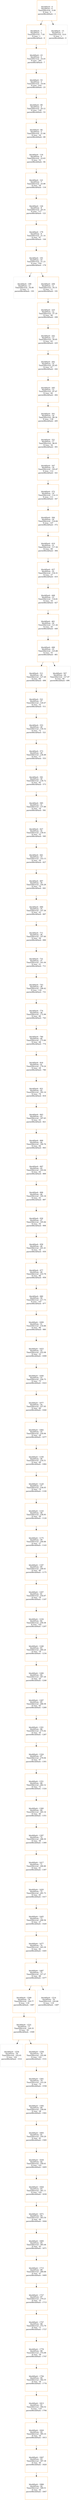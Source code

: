 strict digraph  {
"blockHash - 0\nblockNum - 0\nTimeOfArrival - 0.00\nN txns - 0\nparentBlockHash - -1" [color=darkorange, shape=square];
"blockHash - 7\nblockNum - 1\nTimeOfArrival - 7.81\nN txns - 1\nparentBlockHash - 0" [color=darkorange, shape=square];
"blockHash - 15\nblockNum - 1\nTimeOfArrival - 8.01\nN txns - 1\nparentBlockHash - 0" [color=lightgray, shape=square];
"blockHash - 23\nblockNum - 2\nTimeOfArrival - 16.45\nN txns - 305\nparentBlockHash - 7" [color=darkorange, shape=square];
"blockHash - 53\nblockNum - 3\nTimeOfArrival - 19.04\nN txns - 416\nparentBlockHash - 23" [color=darkorange, shape=square];
"blockHash - 69\nblockNum - 4\nTimeOfArrival - 20.12\nN txns - 120\nparentBlockHash - 53" [color=darkorange, shape=square];
"blockHash - 94\nblockNum - 5\nTimeOfArrival - 21.84\nN txns - 34\nparentBlockHash - 69" [color=darkorange, shape=square];
"blockHash - 116\nblockNum - 6\nTimeOfArrival - 22.63\nN txns - 52\nparentBlockHash - 94" [color=darkorange, shape=square];
"blockHash - 121\nblockNum - 7\nTimeOfArrival - 25.99\nN txns - 29\nparentBlockHash - 116" [color=darkorange, shape=square];
"blockHash - 144\nblockNum - 8\nTimeOfArrival - 29.14\nN txns - 117\nparentBlockHash - 121" [color=darkorange, shape=square];
"blockHash - 179\nblockNum - 9\nTimeOfArrival - 51.14\nN txns - 97\nparentBlockHash - 144" [color=darkorange, shape=square];
"blockHash - 191\nblockNum - 10\nTimeOfArrival - 51.23\nN txns - 554\nparentBlockHash - 179" [color=darkorange, shape=square];
"blockHash - 199\nblockNum - 11\nTimeOfArrival - 54.06\nN txns - 5\nparentBlockHash - 191" [color=lightgray, shape=square];
"blockHash - 206\nblockNum - 11\nTimeOfArrival - 54.31\nN txns - 11\nparentBlockHash - 191" [color=darkorange, shape=square];
"blockHash - 225\nblockNum - 12\nTimeOfArrival - 57.19\nN txns - 90\nparentBlockHash - 206" [color=darkorange, shape=square];
"blockHash - 242\nblockNum - 13\nTimeOfArrival - 59.95\nN txns - 63\nparentBlockHash - 225" [color=darkorange, shape=square];
"blockHash - 262\nblockNum - 14\nTimeOfArrival - 62.65\nN txns - 67\nparentBlockHash - 242" [color=darkorange, shape=square];
"blockHash - 285\nblockNum - 15\nTimeOfArrival - 87.97\nN txns - 60\nparentBlockHash - 262" [color=darkorange, shape=square];
"blockHash - 301\nblockNum - 16\nTimeOfArrival - 89.34\nN txns - 139\nparentBlockHash - 285" [color=darkorange, shape=square];
"blockHash - 321\nblockNum - 17\nTimeOfArrival - 98.91\nN txns - 34\nparentBlockHash - 301" [color=darkorange, shape=square];
"blockHash - 347\nblockNum - 18\nTimeOfArrival - 105.87\nN txns - 112\nparentBlockHash - 321" [color=darkorange, shape=square];
"blockHash - 372\nblockNum - 19\nTimeOfArrival - 114.13\nN txns - 111\nparentBlockHash - 347" [color=darkorange, shape=square];
"blockHash - 384\nblockNum - 20\nTimeOfArrival - 116.64\nN txns - 107\nparentBlockHash - 372" [color=darkorange, shape=square];
"blockHash - 410\nblockNum - 21\nTimeOfArrival - 117.39\nN txns - 69\nparentBlockHash - 384" [color=darkorange, shape=square];
"blockHash - 427\nblockNum - 22\nTimeOfArrival - 118.31\nN txns - 27\nparentBlockHash - 410" [color=darkorange, shape=square];
"blockHash - 448\nblockNum - 23\nTimeOfArrival - 118.81\nN txns - 16\nparentBlockHash - 427" [color=darkorange, shape=square];
"blockHash - 461\nblockNum - 24\nTimeOfArrival - 121.44\nN txns - 20\nparentBlockHash - 448" [color=darkorange, shape=square];
"blockHash - 496\nblockNum - 25\nTimeOfArrival - 125.88\nN txns - 55\nparentBlockHash - 461" [color=darkorange, shape=square];
"blockHash - 511\nblockNum - 26\nTimeOfArrival - 127.26\nN txns - 60\nparentBlockHash - 496" [color=darkorange, shape=square];
"blockHash - 507\nblockNum - 26\nTimeOfArrival - 127.87\nN txns - 60\nparentBlockHash - 496" [color=lightgray, shape=square];
"blockHash - 521\nblockNum - 27\nTimeOfArrival - 129.47\nN txns - 33\nparentBlockHash - 511" [color=darkorange, shape=square];
"blockHash - 553\nblockNum - 28\nTimeOfArrival - 130.32\nN txns - 72\nparentBlockHash - 521" [color=darkorange, shape=square];
"blockHash - 573\nblockNum - 29\nTimeOfArrival - 136.49\nN txns - 17\nparentBlockHash - 553" [color=darkorange, shape=square];
"blockHash - 581\nblockNum - 30\nTimeOfArrival - 136.72\nN txns - 85\nparentBlockHash - 573" [color=darkorange, shape=square];
"blockHash - 585\nblockNum - 31\nTimeOfArrival - 137.89\nN txns - 18\nparentBlockHash - 581" [color=darkorange, shape=square];
"blockHash - 627\nblockNum - 32\nTimeOfArrival - 139.41\nN txns - 35\nparentBlockHash - 585" [color=darkorange, shape=square];
"blockHash - 641\nblockNum - 33\nTimeOfArrival - 143.15\nN txns - 29\nparentBlockHash - 627" [color=darkorange, shape=square];
"blockHash - 667\nblockNum - 34\nTimeOfArrival - 144.28\nN txns - 79\nparentBlockHash - 641" [color=darkorange, shape=square];
"blockHash - 690\nblockNum - 35\nTimeOfArrival - 147.36\nN txns - 43\nparentBlockHash - 667" [color=darkorange, shape=square];
"blockHash - 711\nblockNum - 36\nTimeOfArrival - 147.60\nN txns - 59\nparentBlockHash - 690" [color=darkorange, shape=square];
"blockHash - 731\nblockNum - 37\nTimeOfArrival - 161.04\nN txns - 21\nparentBlockHash - 711" [color=darkorange, shape=square];
"blockHash - 743\nblockNum - 38\nTimeOfArrival - 168.42\nN txns - 116\nparentBlockHash - 731" [color=darkorange, shape=square];
"blockHash - 774\nblockNum - 39\nTimeOfArrival - 172.99\nN txns - 80\nparentBlockHash - 743" [color=darkorange, shape=square];
"blockHash - 780\nblockNum - 40\nTimeOfArrival - 173.80\nN txns - 68\nparentBlockHash - 774" [color=darkorange, shape=square];
"blockHash - 816\nblockNum - 41\nTimeOfArrival - 179.24\nN txns - 29\nparentBlockHash - 780" [color=darkorange, shape=square];
"blockHash - 821\nblockNum - 42\nTimeOfArrival - 182.16\nN txns - 78\nparentBlockHash - 816" [color=darkorange, shape=square];
"blockHash - 843\nblockNum - 43\nTimeOfArrival - 187.65\nN txns - 63\nparentBlockHash - 821" [color=darkorange, shape=square];
"blockHash - 869\nblockNum - 44\nTimeOfArrival - 190.76\nN txns - 84\nparentBlockHash - 843" [color=darkorange, shape=square];
"blockHash - 897\nblockNum - 45\nTimeOfArrival - 193.04\nN txns - 65\nparentBlockHash - 869" [color=darkorange, shape=square];
"blockHash - 906\nblockNum - 46\nTimeOfArrival - 195.18\nN txns - 43\nparentBlockHash - 897" [color=darkorange, shape=square];
"blockHash - 930\nblockNum - 47\nTimeOfArrival - 195.84\nN txns - 50\nparentBlockHash - 906" [color=darkorange, shape=square];
"blockHash - 959\nblockNum - 48\nTimeOfArrival - 201.41\nN txns - 16\nparentBlockHash - 930" [color=darkorange, shape=square];
"blockHash - 977\nblockNum - 49\nTimeOfArrival - 210.78\nN txns - 86\nparentBlockHash - 959" [color=darkorange, shape=square];
"blockHash - 980\nblockNum - 50\nTimeOfArrival - 217.75\nN txns - 107\nparentBlockHash - 977" [color=darkorange, shape=square];
"blockHash - 1009\nblockNum - 51\nTimeOfArrival - 218.86\nN txns - 96\nparentBlockHash - 980" [color=darkorange, shape=square];
"blockHash - 1023\nblockNum - 52\nTimeOfArrival - 222.08\nN txns - 32\nparentBlockHash - 1009" [color=darkorange, shape=square];
"blockHash - 1040\nblockNum - 53\nTimeOfArrival - 226.75\nN txns - 73\nparentBlockHash - 1023" [color=darkorange, shape=square];
"blockHash - 1077\nblockNum - 54\nTimeOfArrival - 227.95\nN txns - 84\nparentBlockHash - 1040" [color=darkorange, shape=square];
"blockHash - 1082\nblockNum - 55\nTimeOfArrival - 230.94\nN txns - 28\nparentBlockHash - 1077" [color=darkorange, shape=square];
"blockHash - 1100\nblockNum - 56\nTimeOfArrival - 234.51\nN txns - 69\nparentBlockHash - 1082" [color=darkorange, shape=square];
"blockHash - 1120\nblockNum - 57\nTimeOfArrival - 238.05\nN txns - 74\nparentBlockHash - 1100" [color=darkorange, shape=square];
"blockHash - 1143\nblockNum - 58\nTimeOfArrival - 238.93\nN txns - 56\nparentBlockHash - 1120" [color=darkorange, shape=square];
"blockHash - 1175\nblockNum - 59\nTimeOfArrival - 246.66\nN txns - 27\nparentBlockHash - 1143" [color=darkorange, shape=square];
"blockHash - 1187\nblockNum - 60\nTimeOfArrival - 249.41\nN txns - 80\nparentBlockHash - 1175" [color=darkorange, shape=square];
"blockHash - 1207\nblockNum - 61\nTimeOfArrival - 254.67\nN txns - 79\nparentBlockHash - 1187" [color=darkorange, shape=square];
"blockHash - 1234\nblockNum - 62\nTimeOfArrival - 259.36\nN txns - 102\nparentBlockHash - 1207" [color=darkorange, shape=square];
"blockHash - 1246\nblockNum - 63\nTimeOfArrival - 260.24\nN txns - 79\nparentBlockHash - 1234" [color=darkorange, shape=square];
"blockHash - 1260\nblockNum - 64\nTimeOfArrival - 267.26\nN txns - 20\nparentBlockHash - 1246" [color=darkorange, shape=square];
"blockHash - 1287\nblockNum - 65\nTimeOfArrival - 268.59\nN txns - 83\nparentBlockHash - 1260" [color=darkorange, shape=square];
"blockHash - 1301\nblockNum - 66\nTimeOfArrival - 275.92\nN txns - 30\nparentBlockHash - 1287" [color=darkorange, shape=square];
"blockHash - 1324\nblockNum - 67\nTimeOfArrival - 279.94\nN txns - 97\nparentBlockHash - 1301" [color=darkorange, shape=square];
"blockHash - 1351\nblockNum - 68\nTimeOfArrival - 282.12\nN txns - 72\nparentBlockHash - 1324" [color=darkorange, shape=square];
"blockHash - 1360\nblockNum - 69\nTimeOfArrival - 285.16\nN txns - 46\nparentBlockHash - 1351" [color=darkorange, shape=square];
"blockHash - 1397\nblockNum - 70\nTimeOfArrival - 288.30\nN txns - 59\nparentBlockHash - 1360" [color=darkorange, shape=square];
"blockHash - 1417\nblockNum - 71\nTimeOfArrival - 290.80\nN txns - 61\nparentBlockHash - 1397" [color=darkorange, shape=square];
"blockHash - 1420\nblockNum - 72\nTimeOfArrival - 291.73\nN txns - 65\nparentBlockHash - 1417" [color=darkorange, shape=square];
"blockHash - 1445\nblockNum - 73\nTimeOfArrival - 299.56\nN txns - 27\nparentBlockHash - 1420" [color=darkorange, shape=square];
"blockHash - 1477\nblockNum - 74\nTimeOfArrival - 303.29\nN txns - 82\nparentBlockHash - 1445" [color=darkorange, shape=square];
"blockHash - 1487\nblockNum - 75\nTimeOfArrival - 317.27\nN txns - 88\nparentBlockHash - 1477" [color=darkorange, shape=square];
"blockHash - 1509\nblockNum - 76\nTimeOfArrival - 320.77\nN txns - 118\nparentBlockHash - 1487" [color=darkorange, shape=square];
"blockHash - 1514\nblockNum - 76\nTimeOfArrival - 320.80\nN txns - 119\nparentBlockHash - 1487" [color=lightgray, shape=square];
"blockHash - 1531\nblockNum - 77\nTimeOfArrival - 328.33\nN txns - 59\nparentBlockHash - 1509" [color=darkorange, shape=square];
"blockHash - 1554\nblockNum - 78\nTimeOfArrival - 332.61\nN txns - 102\nparentBlockHash - 1531" [color=lightgray, shape=square];
"blockHash - 1558\nblockNum - 78\nTimeOfArrival - 332.66\nN txns - 102\nparentBlockHash - 1531" [color=darkorange, shape=square];
"blockHash - 1561\nblockNum - 79\nTimeOfArrival - 333.26\nN txns - 79\nparentBlockHash - 1558" [color=darkorange, shape=square];
"blockHash - 1585\nblockNum - 80\nTimeOfArrival - 338.64\nN txns - 28\nparentBlockHash - 1561" [color=darkorange, shape=square];
"blockHash - 1605\nblockNum - 81\nTimeOfArrival - 350.20\nN txns - 81\nparentBlockHash - 1585" [color=darkorange, shape=square];
"blockHash - 1630\nblockNum - 82\nTimeOfArrival - 358.41\nN txns - 101\nparentBlockHash - 1605" [color=darkorange, shape=square];
"blockHash - 1644\nblockNum - 83\nTimeOfArrival - 361.11\nN txns - 102\nparentBlockHash - 1630" [color=darkorange, shape=square];
"blockHash - 1671\nblockNum - 84\nTimeOfArrival - 363.50\nN txns - 64\nparentBlockHash - 1644" [color=darkorange, shape=square];
"blockHash - 1695\nblockNum - 85\nTimeOfArrival - 365.44\nN txns - 43\nparentBlockHash - 1671" [color=darkorange, shape=square];
"blockHash - 1715\nblockNum - 86\nTimeOfArrival - 366.66\nN txns - 47\nparentBlockHash - 1695" [color=darkorange, shape=square];
"blockHash - 1727\nblockNum - 87\nTimeOfArrival - 370.21\nN txns - 35\nparentBlockHash - 1715" [color=darkorange, shape=square];
"blockHash - 1747\nblockNum - 88\nTimeOfArrival - 372.70\nN txns - 71\nparentBlockHash - 1727" [color=darkorange, shape=square];
"blockHash - 1778\nblockNum - 89\nTimeOfArrival - 374.99\nN txns - 59\nparentBlockHash - 1747" [color=darkorange, shape=square];
"blockHash - 1794\nblockNum - 90\nTimeOfArrival - 392.55\nN txns - 54\nparentBlockHash - 1778" [color=darkorange, shape=square];
"blockHash - 1813\nblockNum - 91\nTimeOfArrival - 394.52\nN txns - 119\nparentBlockHash - 1794" [color=darkorange, shape=square];
"blockHash - 1820\nblockNum - 92\nTimeOfArrival - 395.33\nN txns - 50\nparentBlockHash - 1813" [color=darkorange, shape=square];
"blockHash - 1847\nblockNum - 93\nTimeOfArrival - 397.39\nN txns - 40\nparentBlockHash - 1820" [color=darkorange, shape=square];
"blockHash - 1866\nblockNum - 94\nTimeOfArrival - 399.51\nN txns - 44\nparentBlockHash - 1847" [color=darkorange, shape=square];
"blockHash - 0\nblockNum - 0\nTimeOfArrival - 0.00\nN txns - 0\nparentBlockHash - -1" -> "blockHash - 7\nblockNum - 1\nTimeOfArrival - 7.81\nN txns - 1\nparentBlockHash - 0";
"blockHash - 0\nblockNum - 0\nTimeOfArrival - 0.00\nN txns - 0\nparentBlockHash - -1" -> "blockHash - 15\nblockNum - 1\nTimeOfArrival - 8.01\nN txns - 1\nparentBlockHash - 0";
"blockHash - 7\nblockNum - 1\nTimeOfArrival - 7.81\nN txns - 1\nparentBlockHash - 0" -> "blockHash - 23\nblockNum - 2\nTimeOfArrival - 16.45\nN txns - 305\nparentBlockHash - 7";
"blockHash - 23\nblockNum - 2\nTimeOfArrival - 16.45\nN txns - 305\nparentBlockHash - 7" -> "blockHash - 53\nblockNum - 3\nTimeOfArrival - 19.04\nN txns - 416\nparentBlockHash - 23";
"blockHash - 53\nblockNum - 3\nTimeOfArrival - 19.04\nN txns - 416\nparentBlockHash - 23" -> "blockHash - 69\nblockNum - 4\nTimeOfArrival - 20.12\nN txns - 120\nparentBlockHash - 53";
"blockHash - 69\nblockNum - 4\nTimeOfArrival - 20.12\nN txns - 120\nparentBlockHash - 53" -> "blockHash - 94\nblockNum - 5\nTimeOfArrival - 21.84\nN txns - 34\nparentBlockHash - 69";
"blockHash - 94\nblockNum - 5\nTimeOfArrival - 21.84\nN txns - 34\nparentBlockHash - 69" -> "blockHash - 116\nblockNum - 6\nTimeOfArrival - 22.63\nN txns - 52\nparentBlockHash - 94";
"blockHash - 116\nblockNum - 6\nTimeOfArrival - 22.63\nN txns - 52\nparentBlockHash - 94" -> "blockHash - 121\nblockNum - 7\nTimeOfArrival - 25.99\nN txns - 29\nparentBlockHash - 116";
"blockHash - 121\nblockNum - 7\nTimeOfArrival - 25.99\nN txns - 29\nparentBlockHash - 116" -> "blockHash - 144\nblockNum - 8\nTimeOfArrival - 29.14\nN txns - 117\nparentBlockHash - 121";
"blockHash - 144\nblockNum - 8\nTimeOfArrival - 29.14\nN txns - 117\nparentBlockHash - 121" -> "blockHash - 179\nblockNum - 9\nTimeOfArrival - 51.14\nN txns - 97\nparentBlockHash - 144";
"blockHash - 179\nblockNum - 9\nTimeOfArrival - 51.14\nN txns - 97\nparentBlockHash - 144" -> "blockHash - 191\nblockNum - 10\nTimeOfArrival - 51.23\nN txns - 554\nparentBlockHash - 179";
"blockHash - 191\nblockNum - 10\nTimeOfArrival - 51.23\nN txns - 554\nparentBlockHash - 179" -> "blockHash - 199\nblockNum - 11\nTimeOfArrival - 54.06\nN txns - 5\nparentBlockHash - 191";
"blockHash - 191\nblockNum - 10\nTimeOfArrival - 51.23\nN txns - 554\nparentBlockHash - 179" -> "blockHash - 206\nblockNum - 11\nTimeOfArrival - 54.31\nN txns - 11\nparentBlockHash - 191";
"blockHash - 206\nblockNum - 11\nTimeOfArrival - 54.31\nN txns - 11\nparentBlockHash - 191" -> "blockHash - 225\nblockNum - 12\nTimeOfArrival - 57.19\nN txns - 90\nparentBlockHash - 206";
"blockHash - 225\nblockNum - 12\nTimeOfArrival - 57.19\nN txns - 90\nparentBlockHash - 206" -> "blockHash - 242\nblockNum - 13\nTimeOfArrival - 59.95\nN txns - 63\nparentBlockHash - 225";
"blockHash - 242\nblockNum - 13\nTimeOfArrival - 59.95\nN txns - 63\nparentBlockHash - 225" -> "blockHash - 262\nblockNum - 14\nTimeOfArrival - 62.65\nN txns - 67\nparentBlockHash - 242";
"blockHash - 262\nblockNum - 14\nTimeOfArrival - 62.65\nN txns - 67\nparentBlockHash - 242" -> "blockHash - 285\nblockNum - 15\nTimeOfArrival - 87.97\nN txns - 60\nparentBlockHash - 262";
"blockHash - 285\nblockNum - 15\nTimeOfArrival - 87.97\nN txns - 60\nparentBlockHash - 262" -> "blockHash - 301\nblockNum - 16\nTimeOfArrival - 89.34\nN txns - 139\nparentBlockHash - 285";
"blockHash - 301\nblockNum - 16\nTimeOfArrival - 89.34\nN txns - 139\nparentBlockHash - 285" -> "blockHash - 321\nblockNum - 17\nTimeOfArrival - 98.91\nN txns - 34\nparentBlockHash - 301";
"blockHash - 321\nblockNum - 17\nTimeOfArrival - 98.91\nN txns - 34\nparentBlockHash - 301" -> "blockHash - 347\nblockNum - 18\nTimeOfArrival - 105.87\nN txns - 112\nparentBlockHash - 321";
"blockHash - 347\nblockNum - 18\nTimeOfArrival - 105.87\nN txns - 112\nparentBlockHash - 321" -> "blockHash - 372\nblockNum - 19\nTimeOfArrival - 114.13\nN txns - 111\nparentBlockHash - 347";
"blockHash - 372\nblockNum - 19\nTimeOfArrival - 114.13\nN txns - 111\nparentBlockHash - 347" -> "blockHash - 384\nblockNum - 20\nTimeOfArrival - 116.64\nN txns - 107\nparentBlockHash - 372";
"blockHash - 384\nblockNum - 20\nTimeOfArrival - 116.64\nN txns - 107\nparentBlockHash - 372" -> "blockHash - 410\nblockNum - 21\nTimeOfArrival - 117.39\nN txns - 69\nparentBlockHash - 384";
"blockHash - 410\nblockNum - 21\nTimeOfArrival - 117.39\nN txns - 69\nparentBlockHash - 384" -> "blockHash - 427\nblockNum - 22\nTimeOfArrival - 118.31\nN txns - 27\nparentBlockHash - 410";
"blockHash - 427\nblockNum - 22\nTimeOfArrival - 118.31\nN txns - 27\nparentBlockHash - 410" -> "blockHash - 448\nblockNum - 23\nTimeOfArrival - 118.81\nN txns - 16\nparentBlockHash - 427";
"blockHash - 448\nblockNum - 23\nTimeOfArrival - 118.81\nN txns - 16\nparentBlockHash - 427" -> "blockHash - 461\nblockNum - 24\nTimeOfArrival - 121.44\nN txns - 20\nparentBlockHash - 448";
"blockHash - 461\nblockNum - 24\nTimeOfArrival - 121.44\nN txns - 20\nparentBlockHash - 448" -> "blockHash - 496\nblockNum - 25\nTimeOfArrival - 125.88\nN txns - 55\nparentBlockHash - 461";
"blockHash - 496\nblockNum - 25\nTimeOfArrival - 125.88\nN txns - 55\nparentBlockHash - 461" -> "blockHash - 511\nblockNum - 26\nTimeOfArrival - 127.26\nN txns - 60\nparentBlockHash - 496";
"blockHash - 496\nblockNum - 25\nTimeOfArrival - 125.88\nN txns - 55\nparentBlockHash - 461" -> "blockHash - 507\nblockNum - 26\nTimeOfArrival - 127.87\nN txns - 60\nparentBlockHash - 496";
"blockHash - 511\nblockNum - 26\nTimeOfArrival - 127.26\nN txns - 60\nparentBlockHash - 496" -> "blockHash - 521\nblockNum - 27\nTimeOfArrival - 129.47\nN txns - 33\nparentBlockHash - 511";
"blockHash - 521\nblockNum - 27\nTimeOfArrival - 129.47\nN txns - 33\nparentBlockHash - 511" -> "blockHash - 553\nblockNum - 28\nTimeOfArrival - 130.32\nN txns - 72\nparentBlockHash - 521";
"blockHash - 553\nblockNum - 28\nTimeOfArrival - 130.32\nN txns - 72\nparentBlockHash - 521" -> "blockHash - 573\nblockNum - 29\nTimeOfArrival - 136.49\nN txns - 17\nparentBlockHash - 553";
"blockHash - 573\nblockNum - 29\nTimeOfArrival - 136.49\nN txns - 17\nparentBlockHash - 553" -> "blockHash - 581\nblockNum - 30\nTimeOfArrival - 136.72\nN txns - 85\nparentBlockHash - 573";
"blockHash - 581\nblockNum - 30\nTimeOfArrival - 136.72\nN txns - 85\nparentBlockHash - 573" -> "blockHash - 585\nblockNum - 31\nTimeOfArrival - 137.89\nN txns - 18\nparentBlockHash - 581";
"blockHash - 585\nblockNum - 31\nTimeOfArrival - 137.89\nN txns - 18\nparentBlockHash - 581" -> "blockHash - 627\nblockNum - 32\nTimeOfArrival - 139.41\nN txns - 35\nparentBlockHash - 585";
"blockHash - 627\nblockNum - 32\nTimeOfArrival - 139.41\nN txns - 35\nparentBlockHash - 585" -> "blockHash - 641\nblockNum - 33\nTimeOfArrival - 143.15\nN txns - 29\nparentBlockHash - 627";
"blockHash - 641\nblockNum - 33\nTimeOfArrival - 143.15\nN txns - 29\nparentBlockHash - 627" -> "blockHash - 667\nblockNum - 34\nTimeOfArrival - 144.28\nN txns - 79\nparentBlockHash - 641";
"blockHash - 667\nblockNum - 34\nTimeOfArrival - 144.28\nN txns - 79\nparentBlockHash - 641" -> "blockHash - 690\nblockNum - 35\nTimeOfArrival - 147.36\nN txns - 43\nparentBlockHash - 667";
"blockHash - 690\nblockNum - 35\nTimeOfArrival - 147.36\nN txns - 43\nparentBlockHash - 667" -> "blockHash - 711\nblockNum - 36\nTimeOfArrival - 147.60\nN txns - 59\nparentBlockHash - 690";
"blockHash - 711\nblockNum - 36\nTimeOfArrival - 147.60\nN txns - 59\nparentBlockHash - 690" -> "blockHash - 731\nblockNum - 37\nTimeOfArrival - 161.04\nN txns - 21\nparentBlockHash - 711";
"blockHash - 731\nblockNum - 37\nTimeOfArrival - 161.04\nN txns - 21\nparentBlockHash - 711" -> "blockHash - 743\nblockNum - 38\nTimeOfArrival - 168.42\nN txns - 116\nparentBlockHash - 731";
"blockHash - 743\nblockNum - 38\nTimeOfArrival - 168.42\nN txns - 116\nparentBlockHash - 731" -> "blockHash - 774\nblockNum - 39\nTimeOfArrival - 172.99\nN txns - 80\nparentBlockHash - 743";
"blockHash - 774\nblockNum - 39\nTimeOfArrival - 172.99\nN txns - 80\nparentBlockHash - 743" -> "blockHash - 780\nblockNum - 40\nTimeOfArrival - 173.80\nN txns - 68\nparentBlockHash - 774";
"blockHash - 780\nblockNum - 40\nTimeOfArrival - 173.80\nN txns - 68\nparentBlockHash - 774" -> "blockHash - 816\nblockNum - 41\nTimeOfArrival - 179.24\nN txns - 29\nparentBlockHash - 780";
"blockHash - 816\nblockNum - 41\nTimeOfArrival - 179.24\nN txns - 29\nparentBlockHash - 780" -> "blockHash - 821\nblockNum - 42\nTimeOfArrival - 182.16\nN txns - 78\nparentBlockHash - 816";
"blockHash - 821\nblockNum - 42\nTimeOfArrival - 182.16\nN txns - 78\nparentBlockHash - 816" -> "blockHash - 843\nblockNum - 43\nTimeOfArrival - 187.65\nN txns - 63\nparentBlockHash - 821";
"blockHash - 843\nblockNum - 43\nTimeOfArrival - 187.65\nN txns - 63\nparentBlockHash - 821" -> "blockHash - 869\nblockNum - 44\nTimeOfArrival - 190.76\nN txns - 84\nparentBlockHash - 843";
"blockHash - 869\nblockNum - 44\nTimeOfArrival - 190.76\nN txns - 84\nparentBlockHash - 843" -> "blockHash - 897\nblockNum - 45\nTimeOfArrival - 193.04\nN txns - 65\nparentBlockHash - 869";
"blockHash - 897\nblockNum - 45\nTimeOfArrival - 193.04\nN txns - 65\nparentBlockHash - 869" -> "blockHash - 906\nblockNum - 46\nTimeOfArrival - 195.18\nN txns - 43\nparentBlockHash - 897";
"blockHash - 906\nblockNum - 46\nTimeOfArrival - 195.18\nN txns - 43\nparentBlockHash - 897" -> "blockHash - 930\nblockNum - 47\nTimeOfArrival - 195.84\nN txns - 50\nparentBlockHash - 906";
"blockHash - 930\nblockNum - 47\nTimeOfArrival - 195.84\nN txns - 50\nparentBlockHash - 906" -> "blockHash - 959\nblockNum - 48\nTimeOfArrival - 201.41\nN txns - 16\nparentBlockHash - 930";
"blockHash - 959\nblockNum - 48\nTimeOfArrival - 201.41\nN txns - 16\nparentBlockHash - 930" -> "blockHash - 977\nblockNum - 49\nTimeOfArrival - 210.78\nN txns - 86\nparentBlockHash - 959";
"blockHash - 977\nblockNum - 49\nTimeOfArrival - 210.78\nN txns - 86\nparentBlockHash - 959" -> "blockHash - 980\nblockNum - 50\nTimeOfArrival - 217.75\nN txns - 107\nparentBlockHash - 977";
"blockHash - 980\nblockNum - 50\nTimeOfArrival - 217.75\nN txns - 107\nparentBlockHash - 977" -> "blockHash - 1009\nblockNum - 51\nTimeOfArrival - 218.86\nN txns - 96\nparentBlockHash - 980";
"blockHash - 1009\nblockNum - 51\nTimeOfArrival - 218.86\nN txns - 96\nparentBlockHash - 980" -> "blockHash - 1023\nblockNum - 52\nTimeOfArrival - 222.08\nN txns - 32\nparentBlockHash - 1009";
"blockHash - 1023\nblockNum - 52\nTimeOfArrival - 222.08\nN txns - 32\nparentBlockHash - 1009" -> "blockHash - 1040\nblockNum - 53\nTimeOfArrival - 226.75\nN txns - 73\nparentBlockHash - 1023";
"blockHash - 1040\nblockNum - 53\nTimeOfArrival - 226.75\nN txns - 73\nparentBlockHash - 1023" -> "blockHash - 1077\nblockNum - 54\nTimeOfArrival - 227.95\nN txns - 84\nparentBlockHash - 1040";
"blockHash - 1077\nblockNum - 54\nTimeOfArrival - 227.95\nN txns - 84\nparentBlockHash - 1040" -> "blockHash - 1082\nblockNum - 55\nTimeOfArrival - 230.94\nN txns - 28\nparentBlockHash - 1077";
"blockHash - 1082\nblockNum - 55\nTimeOfArrival - 230.94\nN txns - 28\nparentBlockHash - 1077" -> "blockHash - 1100\nblockNum - 56\nTimeOfArrival - 234.51\nN txns - 69\nparentBlockHash - 1082";
"blockHash - 1100\nblockNum - 56\nTimeOfArrival - 234.51\nN txns - 69\nparentBlockHash - 1082" -> "blockHash - 1120\nblockNum - 57\nTimeOfArrival - 238.05\nN txns - 74\nparentBlockHash - 1100";
"blockHash - 1120\nblockNum - 57\nTimeOfArrival - 238.05\nN txns - 74\nparentBlockHash - 1100" -> "blockHash - 1143\nblockNum - 58\nTimeOfArrival - 238.93\nN txns - 56\nparentBlockHash - 1120";
"blockHash - 1143\nblockNum - 58\nTimeOfArrival - 238.93\nN txns - 56\nparentBlockHash - 1120" -> "blockHash - 1175\nblockNum - 59\nTimeOfArrival - 246.66\nN txns - 27\nparentBlockHash - 1143";
"blockHash - 1175\nblockNum - 59\nTimeOfArrival - 246.66\nN txns - 27\nparentBlockHash - 1143" -> "blockHash - 1187\nblockNum - 60\nTimeOfArrival - 249.41\nN txns - 80\nparentBlockHash - 1175";
"blockHash - 1187\nblockNum - 60\nTimeOfArrival - 249.41\nN txns - 80\nparentBlockHash - 1175" -> "blockHash - 1207\nblockNum - 61\nTimeOfArrival - 254.67\nN txns - 79\nparentBlockHash - 1187";
"blockHash - 1207\nblockNum - 61\nTimeOfArrival - 254.67\nN txns - 79\nparentBlockHash - 1187" -> "blockHash - 1234\nblockNum - 62\nTimeOfArrival - 259.36\nN txns - 102\nparentBlockHash - 1207";
"blockHash - 1234\nblockNum - 62\nTimeOfArrival - 259.36\nN txns - 102\nparentBlockHash - 1207" -> "blockHash - 1246\nblockNum - 63\nTimeOfArrival - 260.24\nN txns - 79\nparentBlockHash - 1234";
"blockHash - 1246\nblockNum - 63\nTimeOfArrival - 260.24\nN txns - 79\nparentBlockHash - 1234" -> "blockHash - 1260\nblockNum - 64\nTimeOfArrival - 267.26\nN txns - 20\nparentBlockHash - 1246";
"blockHash - 1260\nblockNum - 64\nTimeOfArrival - 267.26\nN txns - 20\nparentBlockHash - 1246" -> "blockHash - 1287\nblockNum - 65\nTimeOfArrival - 268.59\nN txns - 83\nparentBlockHash - 1260";
"blockHash - 1287\nblockNum - 65\nTimeOfArrival - 268.59\nN txns - 83\nparentBlockHash - 1260" -> "blockHash - 1301\nblockNum - 66\nTimeOfArrival - 275.92\nN txns - 30\nparentBlockHash - 1287";
"blockHash - 1301\nblockNum - 66\nTimeOfArrival - 275.92\nN txns - 30\nparentBlockHash - 1287" -> "blockHash - 1324\nblockNum - 67\nTimeOfArrival - 279.94\nN txns - 97\nparentBlockHash - 1301";
"blockHash - 1324\nblockNum - 67\nTimeOfArrival - 279.94\nN txns - 97\nparentBlockHash - 1301" -> "blockHash - 1351\nblockNum - 68\nTimeOfArrival - 282.12\nN txns - 72\nparentBlockHash - 1324";
"blockHash - 1351\nblockNum - 68\nTimeOfArrival - 282.12\nN txns - 72\nparentBlockHash - 1324" -> "blockHash - 1360\nblockNum - 69\nTimeOfArrival - 285.16\nN txns - 46\nparentBlockHash - 1351";
"blockHash - 1360\nblockNum - 69\nTimeOfArrival - 285.16\nN txns - 46\nparentBlockHash - 1351" -> "blockHash - 1397\nblockNum - 70\nTimeOfArrival - 288.30\nN txns - 59\nparentBlockHash - 1360";
"blockHash - 1397\nblockNum - 70\nTimeOfArrival - 288.30\nN txns - 59\nparentBlockHash - 1360" -> "blockHash - 1417\nblockNum - 71\nTimeOfArrival - 290.80\nN txns - 61\nparentBlockHash - 1397";
"blockHash - 1417\nblockNum - 71\nTimeOfArrival - 290.80\nN txns - 61\nparentBlockHash - 1397" -> "blockHash - 1420\nblockNum - 72\nTimeOfArrival - 291.73\nN txns - 65\nparentBlockHash - 1417";
"blockHash - 1420\nblockNum - 72\nTimeOfArrival - 291.73\nN txns - 65\nparentBlockHash - 1417" -> "blockHash - 1445\nblockNum - 73\nTimeOfArrival - 299.56\nN txns - 27\nparentBlockHash - 1420";
"blockHash - 1445\nblockNum - 73\nTimeOfArrival - 299.56\nN txns - 27\nparentBlockHash - 1420" -> "blockHash - 1477\nblockNum - 74\nTimeOfArrival - 303.29\nN txns - 82\nparentBlockHash - 1445";
"blockHash - 1477\nblockNum - 74\nTimeOfArrival - 303.29\nN txns - 82\nparentBlockHash - 1445" -> "blockHash - 1487\nblockNum - 75\nTimeOfArrival - 317.27\nN txns - 88\nparentBlockHash - 1477";
"blockHash - 1487\nblockNum - 75\nTimeOfArrival - 317.27\nN txns - 88\nparentBlockHash - 1477" -> "blockHash - 1509\nblockNum - 76\nTimeOfArrival - 320.77\nN txns - 118\nparentBlockHash - 1487";
"blockHash - 1487\nblockNum - 75\nTimeOfArrival - 317.27\nN txns - 88\nparentBlockHash - 1477" -> "blockHash - 1514\nblockNum - 76\nTimeOfArrival - 320.80\nN txns - 119\nparentBlockHash - 1487";
"blockHash - 1509\nblockNum - 76\nTimeOfArrival - 320.77\nN txns - 118\nparentBlockHash - 1487" -> "blockHash - 1531\nblockNum - 77\nTimeOfArrival - 328.33\nN txns - 59\nparentBlockHash - 1509";
"blockHash - 1531\nblockNum - 77\nTimeOfArrival - 328.33\nN txns - 59\nparentBlockHash - 1509" -> "blockHash - 1554\nblockNum - 78\nTimeOfArrival - 332.61\nN txns - 102\nparentBlockHash - 1531";
"blockHash - 1531\nblockNum - 77\nTimeOfArrival - 328.33\nN txns - 59\nparentBlockHash - 1509" -> "blockHash - 1558\nblockNum - 78\nTimeOfArrival - 332.66\nN txns - 102\nparentBlockHash - 1531";
"blockHash - 1558\nblockNum - 78\nTimeOfArrival - 332.66\nN txns - 102\nparentBlockHash - 1531" -> "blockHash - 1561\nblockNum - 79\nTimeOfArrival - 333.26\nN txns - 79\nparentBlockHash - 1558";
"blockHash - 1561\nblockNum - 79\nTimeOfArrival - 333.26\nN txns - 79\nparentBlockHash - 1558" -> "blockHash - 1585\nblockNum - 80\nTimeOfArrival - 338.64\nN txns - 28\nparentBlockHash - 1561";
"blockHash - 1585\nblockNum - 80\nTimeOfArrival - 338.64\nN txns - 28\nparentBlockHash - 1561" -> "blockHash - 1605\nblockNum - 81\nTimeOfArrival - 350.20\nN txns - 81\nparentBlockHash - 1585";
"blockHash - 1605\nblockNum - 81\nTimeOfArrival - 350.20\nN txns - 81\nparentBlockHash - 1585" -> "blockHash - 1630\nblockNum - 82\nTimeOfArrival - 358.41\nN txns - 101\nparentBlockHash - 1605";
"blockHash - 1630\nblockNum - 82\nTimeOfArrival - 358.41\nN txns - 101\nparentBlockHash - 1605" -> "blockHash - 1644\nblockNum - 83\nTimeOfArrival - 361.11\nN txns - 102\nparentBlockHash - 1630";
"blockHash - 1644\nblockNum - 83\nTimeOfArrival - 361.11\nN txns - 102\nparentBlockHash - 1630" -> "blockHash - 1671\nblockNum - 84\nTimeOfArrival - 363.50\nN txns - 64\nparentBlockHash - 1644";
"blockHash - 1671\nblockNum - 84\nTimeOfArrival - 363.50\nN txns - 64\nparentBlockHash - 1644" -> "blockHash - 1695\nblockNum - 85\nTimeOfArrival - 365.44\nN txns - 43\nparentBlockHash - 1671";
"blockHash - 1695\nblockNum - 85\nTimeOfArrival - 365.44\nN txns - 43\nparentBlockHash - 1671" -> "blockHash - 1715\nblockNum - 86\nTimeOfArrival - 366.66\nN txns - 47\nparentBlockHash - 1695";
"blockHash - 1715\nblockNum - 86\nTimeOfArrival - 366.66\nN txns - 47\nparentBlockHash - 1695" -> "blockHash - 1727\nblockNum - 87\nTimeOfArrival - 370.21\nN txns - 35\nparentBlockHash - 1715";
"blockHash - 1727\nblockNum - 87\nTimeOfArrival - 370.21\nN txns - 35\nparentBlockHash - 1715" -> "blockHash - 1747\nblockNum - 88\nTimeOfArrival - 372.70\nN txns - 71\nparentBlockHash - 1727";
"blockHash - 1747\nblockNum - 88\nTimeOfArrival - 372.70\nN txns - 71\nparentBlockHash - 1727" -> "blockHash - 1778\nblockNum - 89\nTimeOfArrival - 374.99\nN txns - 59\nparentBlockHash - 1747";
"blockHash - 1778\nblockNum - 89\nTimeOfArrival - 374.99\nN txns - 59\nparentBlockHash - 1747" -> "blockHash - 1794\nblockNum - 90\nTimeOfArrival - 392.55\nN txns - 54\nparentBlockHash - 1778";
"blockHash - 1794\nblockNum - 90\nTimeOfArrival - 392.55\nN txns - 54\nparentBlockHash - 1778" -> "blockHash - 1813\nblockNum - 91\nTimeOfArrival - 394.52\nN txns - 119\nparentBlockHash - 1794";
"blockHash - 1813\nblockNum - 91\nTimeOfArrival - 394.52\nN txns - 119\nparentBlockHash - 1794" -> "blockHash - 1820\nblockNum - 92\nTimeOfArrival - 395.33\nN txns - 50\nparentBlockHash - 1813";
"blockHash - 1820\nblockNum - 92\nTimeOfArrival - 395.33\nN txns - 50\nparentBlockHash - 1813" -> "blockHash - 1847\nblockNum - 93\nTimeOfArrival - 397.39\nN txns - 40\nparentBlockHash - 1820";
"blockHash - 1847\nblockNum - 93\nTimeOfArrival - 397.39\nN txns - 40\nparentBlockHash - 1820" -> "blockHash - 1866\nblockNum - 94\nTimeOfArrival - 399.51\nN txns - 44\nparentBlockHash - 1847";
}
